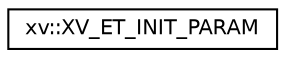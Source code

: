 digraph "Graphical Class Hierarchy"
{
 // LATEX_PDF_SIZE
  edge [fontname="Helvetica",fontsize="10",labelfontname="Helvetica",labelfontsize="10"];
  node [fontname="Helvetica",fontsize="10",shape=record];
  rankdir="LR";
  Node0 [label="xv::XV_ET_INIT_PARAM",height=0.2,width=0.4,color="black", fillcolor="white", style="filled",URL="$structxv_1_1XV__ET__INIT__PARAM.html",tooltip=" "];
}
